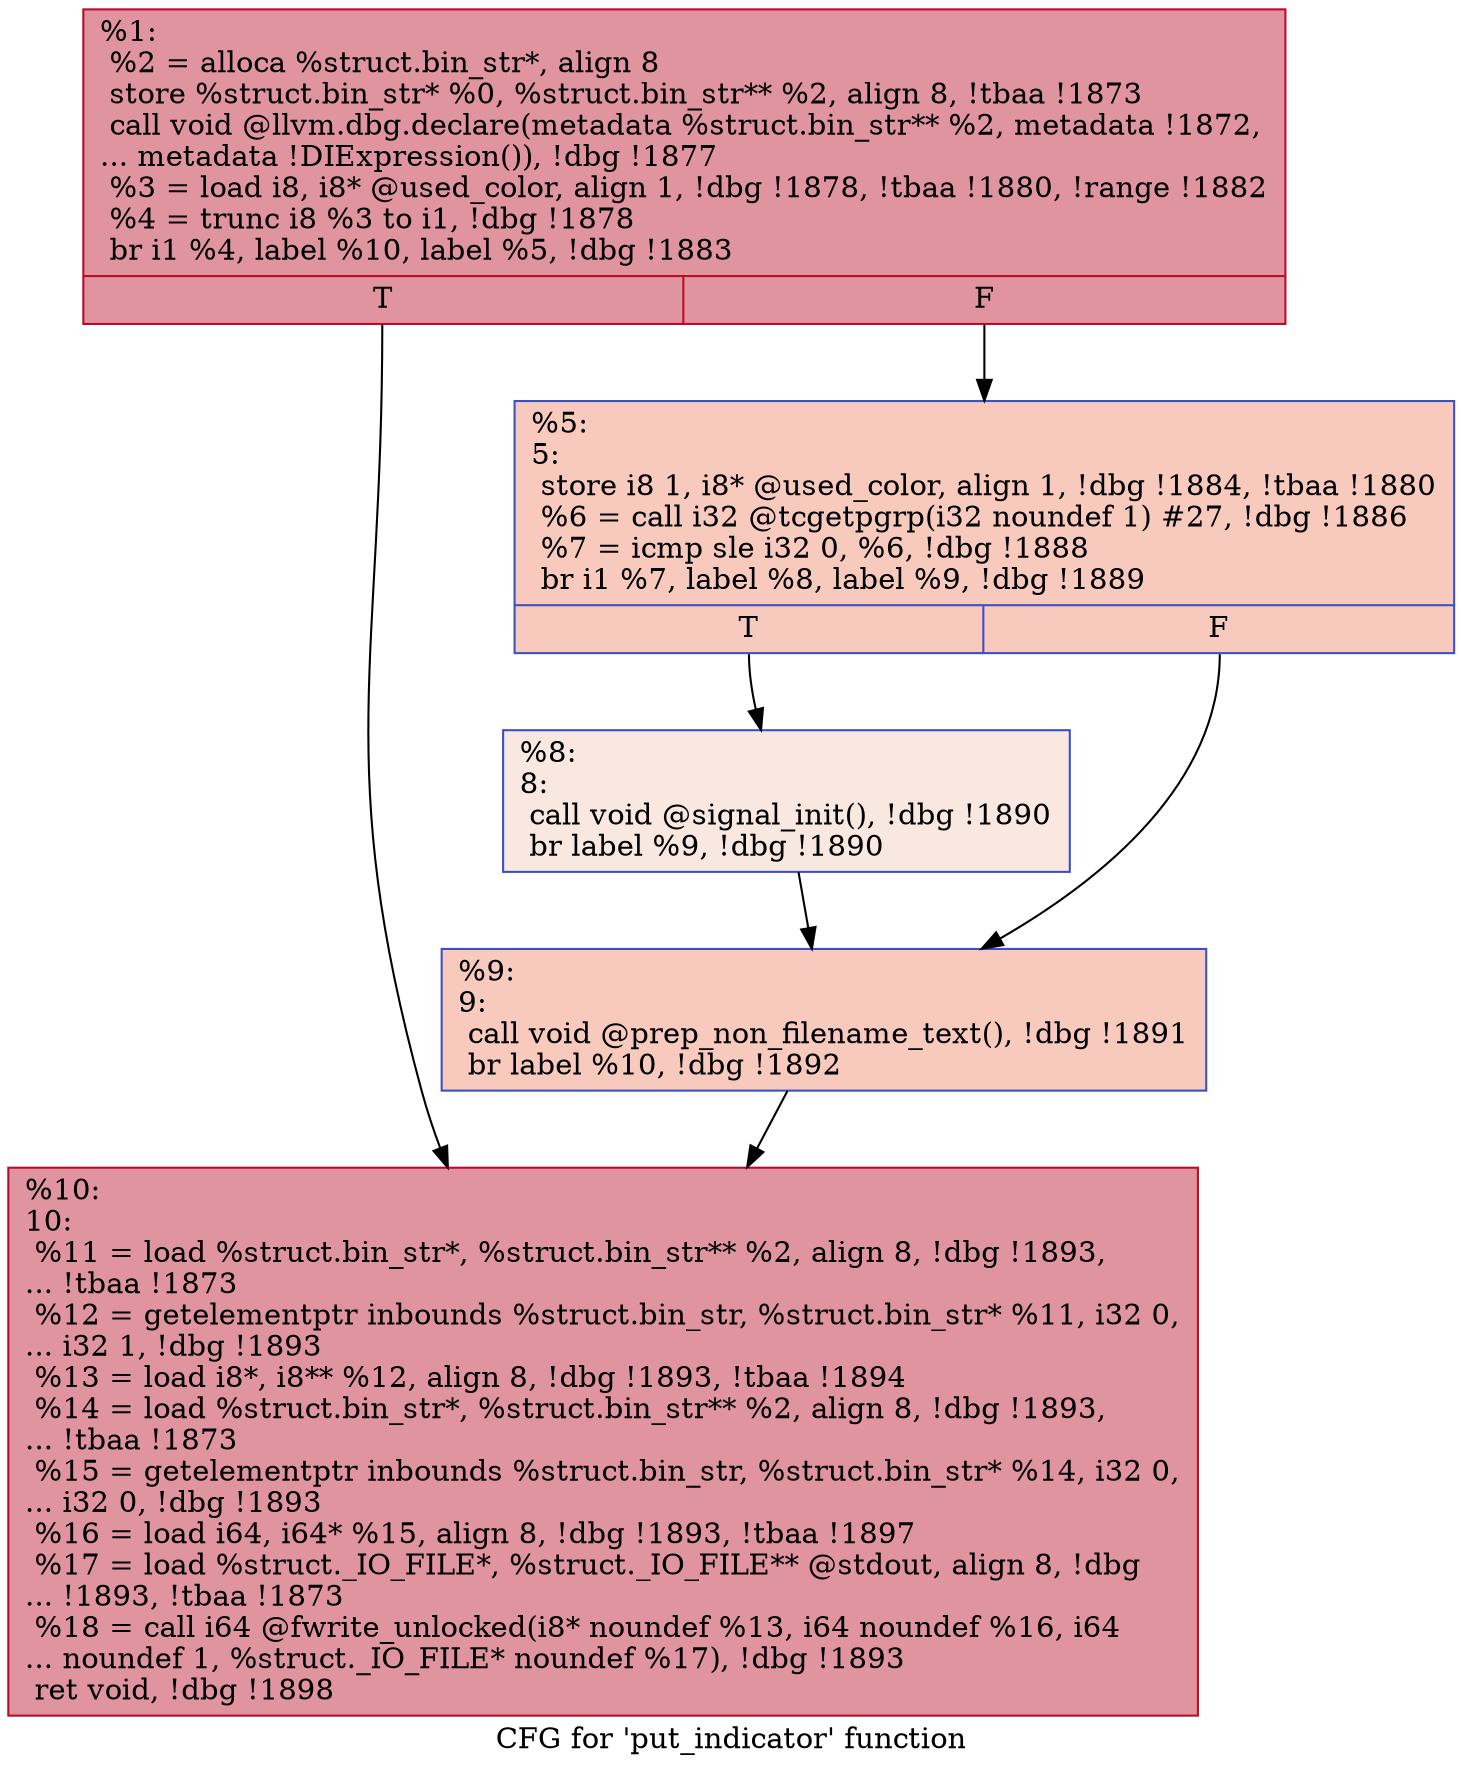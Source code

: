 digraph "CFG for 'put_indicator' function" {
	label="CFG for 'put_indicator' function";

	Node0x1f6eca0 [shape=record,color="#b70d28ff", style=filled, fillcolor="#b70d2870",label="{%1:\l  %2 = alloca %struct.bin_str*, align 8\l  store %struct.bin_str* %0, %struct.bin_str** %2, align 8, !tbaa !1873\l  call void @llvm.dbg.declare(metadata %struct.bin_str** %2, metadata !1872,\l... metadata !DIExpression()), !dbg !1877\l  %3 = load i8, i8* @used_color, align 1, !dbg !1878, !tbaa !1880, !range !1882\l  %4 = trunc i8 %3 to i1, !dbg !1878\l  br i1 %4, label %10, label %5, !dbg !1883\l|{<s0>T|<s1>F}}"];
	Node0x1f6eca0:s0 -> Node0x1f6ee10;
	Node0x1f6eca0:s1 -> Node0x1f6ed20;
	Node0x1f6ed20 [shape=record,color="#3d50c3ff", style=filled, fillcolor="#ef886b70",label="{%5:\l5:                                                \l  store i8 1, i8* @used_color, align 1, !dbg !1884, !tbaa !1880\l  %6 = call i32 @tcgetpgrp(i32 noundef 1) #27, !dbg !1886\l  %7 = icmp sle i32 0, %6, !dbg !1888\l  br i1 %7, label %8, label %9, !dbg !1889\l|{<s0>T|<s1>F}}"];
	Node0x1f6ed20:s0 -> Node0x1f6ed70;
	Node0x1f6ed20:s1 -> Node0x1f6edc0;
	Node0x1f6ed70 [shape=record,color="#3d50c3ff", style=filled, fillcolor="#f1ccb870",label="{%8:\l8:                                                \l  call void @signal_init(), !dbg !1890\l  br label %9, !dbg !1890\l}"];
	Node0x1f6ed70 -> Node0x1f6edc0;
	Node0x1f6edc0 [shape=record,color="#3d50c3ff", style=filled, fillcolor="#ef886b70",label="{%9:\l9:                                                \l  call void @prep_non_filename_text(), !dbg !1891\l  br label %10, !dbg !1892\l}"];
	Node0x1f6edc0 -> Node0x1f6ee10;
	Node0x1f6ee10 [shape=record,color="#b70d28ff", style=filled, fillcolor="#b70d2870",label="{%10:\l10:                                               \l  %11 = load %struct.bin_str*, %struct.bin_str** %2, align 8, !dbg !1893,\l... !tbaa !1873\l  %12 = getelementptr inbounds %struct.bin_str, %struct.bin_str* %11, i32 0,\l... i32 1, !dbg !1893\l  %13 = load i8*, i8** %12, align 8, !dbg !1893, !tbaa !1894\l  %14 = load %struct.bin_str*, %struct.bin_str** %2, align 8, !dbg !1893,\l... !tbaa !1873\l  %15 = getelementptr inbounds %struct.bin_str, %struct.bin_str* %14, i32 0,\l... i32 0, !dbg !1893\l  %16 = load i64, i64* %15, align 8, !dbg !1893, !tbaa !1897\l  %17 = load %struct._IO_FILE*, %struct._IO_FILE** @stdout, align 8, !dbg\l... !1893, !tbaa !1873\l  %18 = call i64 @fwrite_unlocked(i8* noundef %13, i64 noundef %16, i64\l... noundef 1, %struct._IO_FILE* noundef %17), !dbg !1893\l  ret void, !dbg !1898\l}"];
}
